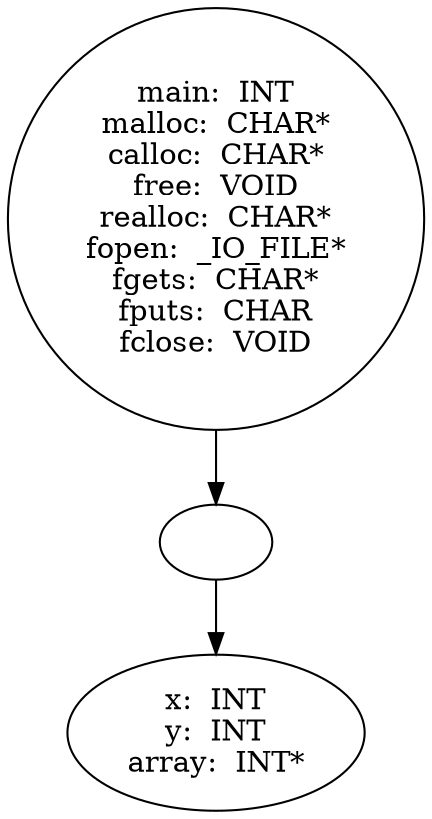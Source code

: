 digraph AST {
  "135951639872176" [label="main:  INT
malloc:  CHAR*
calloc:  CHAR*
free:  VOID
realloc:  CHAR*
fopen:  _IO_FILE*
fgets:  CHAR*
fputs:  CHAR
fclose:  VOID"];
  "135951639872176" -> "135951639875776";
  "135951639875776" [label=""];
  "135951639875776" -> "135951639883888";
  "135951639883888" [label="x:  INT
y:  INT
array:  INT*"];
}
